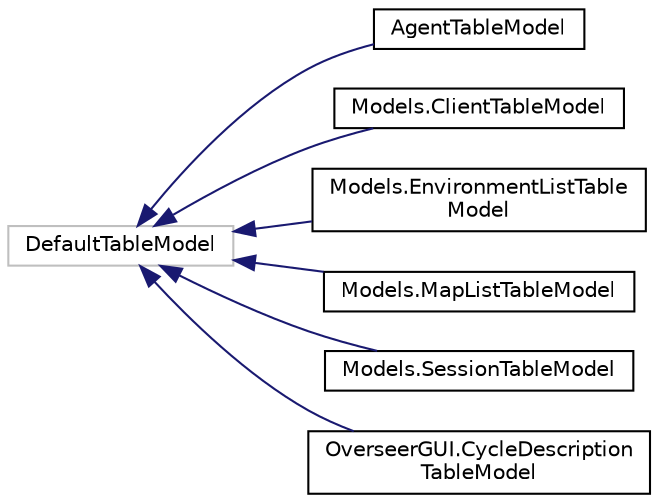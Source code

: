 digraph "Graphical Class Hierarchy"
{
  edge [fontname="Helvetica",fontsize="10",labelfontname="Helvetica",labelfontsize="10"];
  node [fontname="Helvetica",fontsize="10",shape=record];
  rankdir="LR";
  Node1 [label="DefaultTableModel",height=0.2,width=0.4,color="grey75", fillcolor="white", style="filled"];
  Node1 -> Node2 [dir="back",color="midnightblue",fontsize="10",style="solid",fontname="Helvetica"];
  Node2 [label="AgentTableModel",height=0.2,width=0.4,color="black", fillcolor="white", style="filled",URL="$class_agent_table_model.html"];
  Node1 -> Node3 [dir="back",color="midnightblue",fontsize="10",style="solid",fontname="Helvetica"];
  Node3 [label="Models.ClientTableModel",height=0.2,width=0.4,color="black", fillcolor="white", style="filled",URL="$class_models_1_1_client_table_model.html"];
  Node1 -> Node4 [dir="back",color="midnightblue",fontsize="10",style="solid",fontname="Helvetica"];
  Node4 [label="Models.EnvironmentListTable\lModel",height=0.2,width=0.4,color="black", fillcolor="white", style="filled",URL="$class_models_1_1_environment_list_table_model.html"];
  Node1 -> Node5 [dir="back",color="midnightblue",fontsize="10",style="solid",fontname="Helvetica"];
  Node5 [label="Models.MapListTableModel",height=0.2,width=0.4,color="black", fillcolor="white", style="filled",URL="$class_models_1_1_map_list_table_model.html"];
  Node1 -> Node6 [dir="back",color="midnightblue",fontsize="10",style="solid",fontname="Helvetica"];
  Node6 [label="Models.SessionTableModel",height=0.2,width=0.4,color="black", fillcolor="white", style="filled",URL="$class_models_1_1_session_table_model.html"];
  Node1 -> Node7 [dir="back",color="midnightblue",fontsize="10",style="solid",fontname="Helvetica"];
  Node7 [label="OverseerGUI.CycleDescription\lTableModel",height=0.2,width=0.4,color="black", fillcolor="white", style="filled",URL="$class_overseer_g_u_i_1_1_cycle_description_table_model.html"];
}
